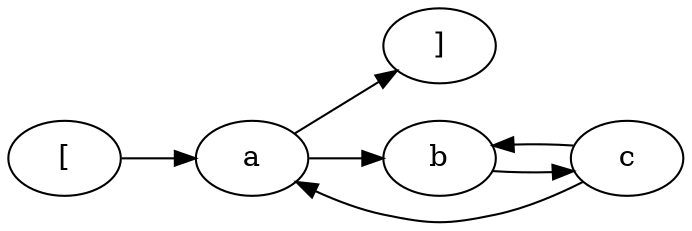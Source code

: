digraph G {
rankdir = LR
label = "";
esg0_vertex0 -> esg0_vertex1;
esg0_vertex1 -> esg0_vertex4;
esg0_vertex1 -> esg0_vertex2;
esg0_vertex2 -> esg0_vertex3;
esg0_vertex3 -> esg0_vertex1;
esg0_vertex3 -> esg0_vertex2;
esg0_vertex0 [label = "["]
esg0_vertex1 [label = "a"]
esg0_vertex4 [label = "]"]
esg0_vertex2 [label = "b"]
esg0_vertex3 [label = "c"]
}
